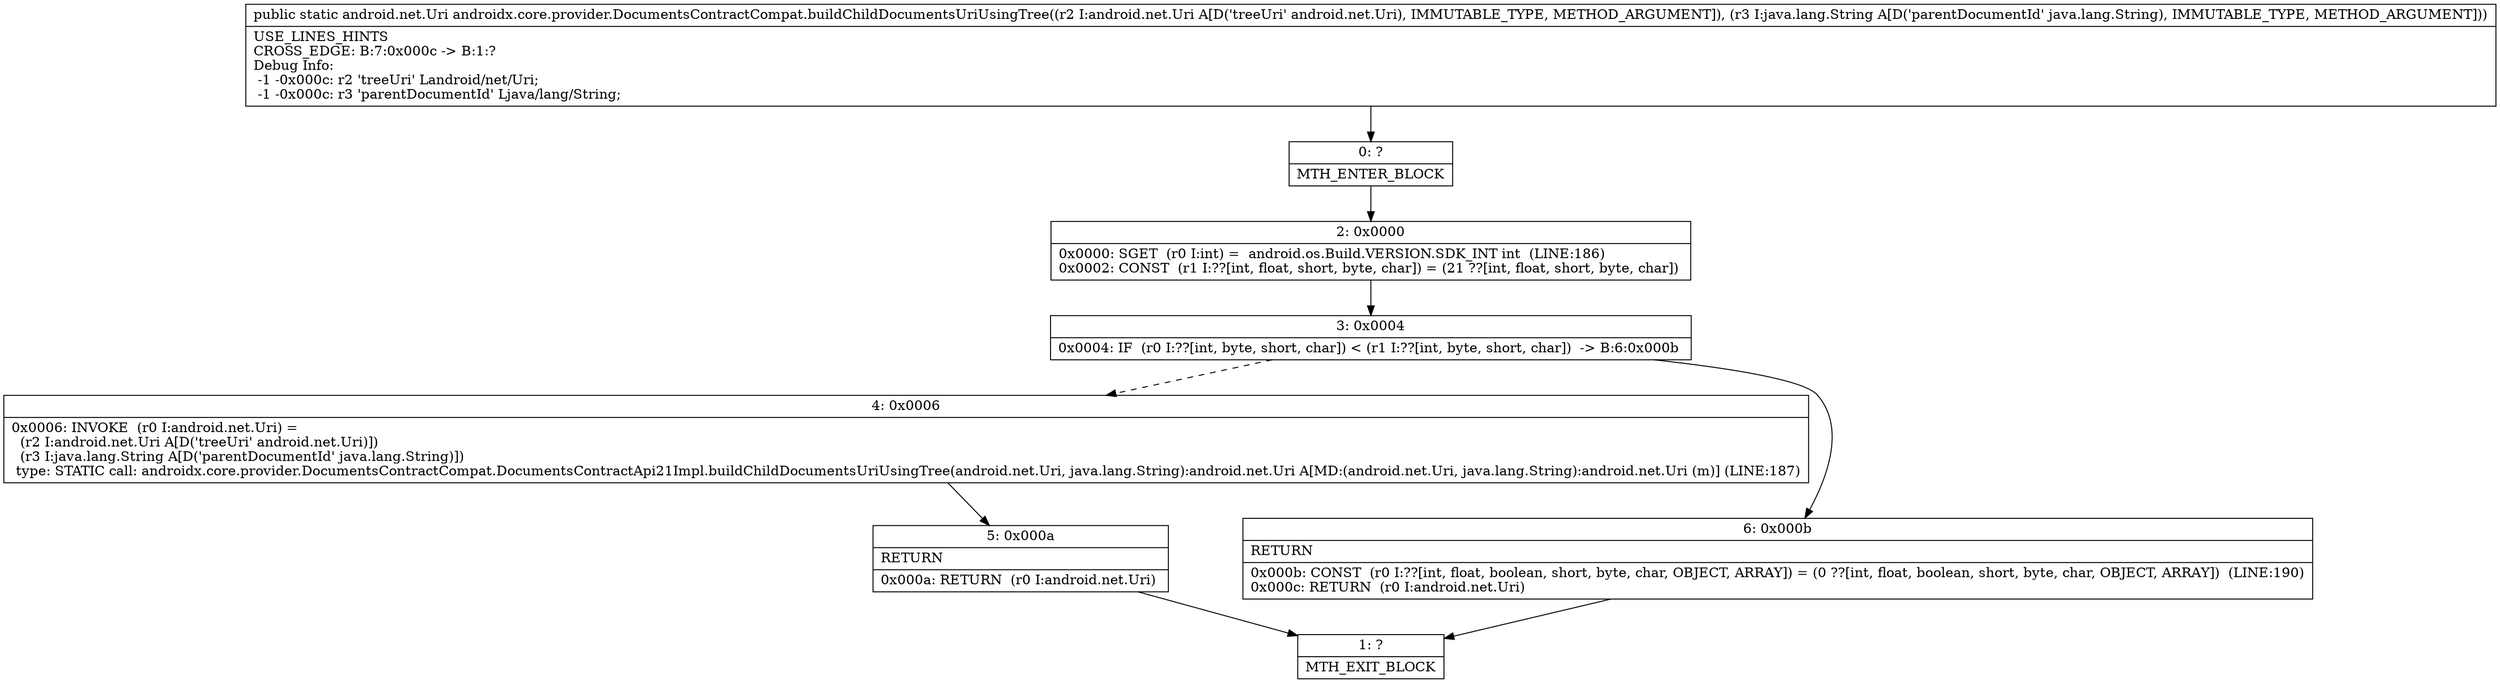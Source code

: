 digraph "CFG forandroidx.core.provider.DocumentsContractCompat.buildChildDocumentsUriUsingTree(Landroid\/net\/Uri;Ljava\/lang\/String;)Landroid\/net\/Uri;" {
Node_0 [shape=record,label="{0\:\ ?|MTH_ENTER_BLOCK\l}"];
Node_2 [shape=record,label="{2\:\ 0x0000|0x0000: SGET  (r0 I:int) =  android.os.Build.VERSION.SDK_INT int  (LINE:186)\l0x0002: CONST  (r1 I:??[int, float, short, byte, char]) = (21 ??[int, float, short, byte, char]) \l}"];
Node_3 [shape=record,label="{3\:\ 0x0004|0x0004: IF  (r0 I:??[int, byte, short, char]) \< (r1 I:??[int, byte, short, char])  \-\> B:6:0x000b \l}"];
Node_4 [shape=record,label="{4\:\ 0x0006|0x0006: INVOKE  (r0 I:android.net.Uri) = \l  (r2 I:android.net.Uri A[D('treeUri' android.net.Uri)])\l  (r3 I:java.lang.String A[D('parentDocumentId' java.lang.String)])\l type: STATIC call: androidx.core.provider.DocumentsContractCompat.DocumentsContractApi21Impl.buildChildDocumentsUriUsingTree(android.net.Uri, java.lang.String):android.net.Uri A[MD:(android.net.Uri, java.lang.String):android.net.Uri (m)] (LINE:187)\l}"];
Node_5 [shape=record,label="{5\:\ 0x000a|RETURN\l|0x000a: RETURN  (r0 I:android.net.Uri) \l}"];
Node_1 [shape=record,label="{1\:\ ?|MTH_EXIT_BLOCK\l}"];
Node_6 [shape=record,label="{6\:\ 0x000b|RETURN\l|0x000b: CONST  (r0 I:??[int, float, boolean, short, byte, char, OBJECT, ARRAY]) = (0 ??[int, float, boolean, short, byte, char, OBJECT, ARRAY])  (LINE:190)\l0x000c: RETURN  (r0 I:android.net.Uri) \l}"];
MethodNode[shape=record,label="{public static android.net.Uri androidx.core.provider.DocumentsContractCompat.buildChildDocumentsUriUsingTree((r2 I:android.net.Uri A[D('treeUri' android.net.Uri), IMMUTABLE_TYPE, METHOD_ARGUMENT]), (r3 I:java.lang.String A[D('parentDocumentId' java.lang.String), IMMUTABLE_TYPE, METHOD_ARGUMENT]))  | USE_LINES_HINTS\lCROSS_EDGE: B:7:0x000c \-\> B:1:?\lDebug Info:\l  \-1 \-0x000c: r2 'treeUri' Landroid\/net\/Uri;\l  \-1 \-0x000c: r3 'parentDocumentId' Ljava\/lang\/String;\l}"];
MethodNode -> Node_0;Node_0 -> Node_2;
Node_2 -> Node_3;
Node_3 -> Node_4[style=dashed];
Node_3 -> Node_6;
Node_4 -> Node_5;
Node_5 -> Node_1;
Node_6 -> Node_1;
}

